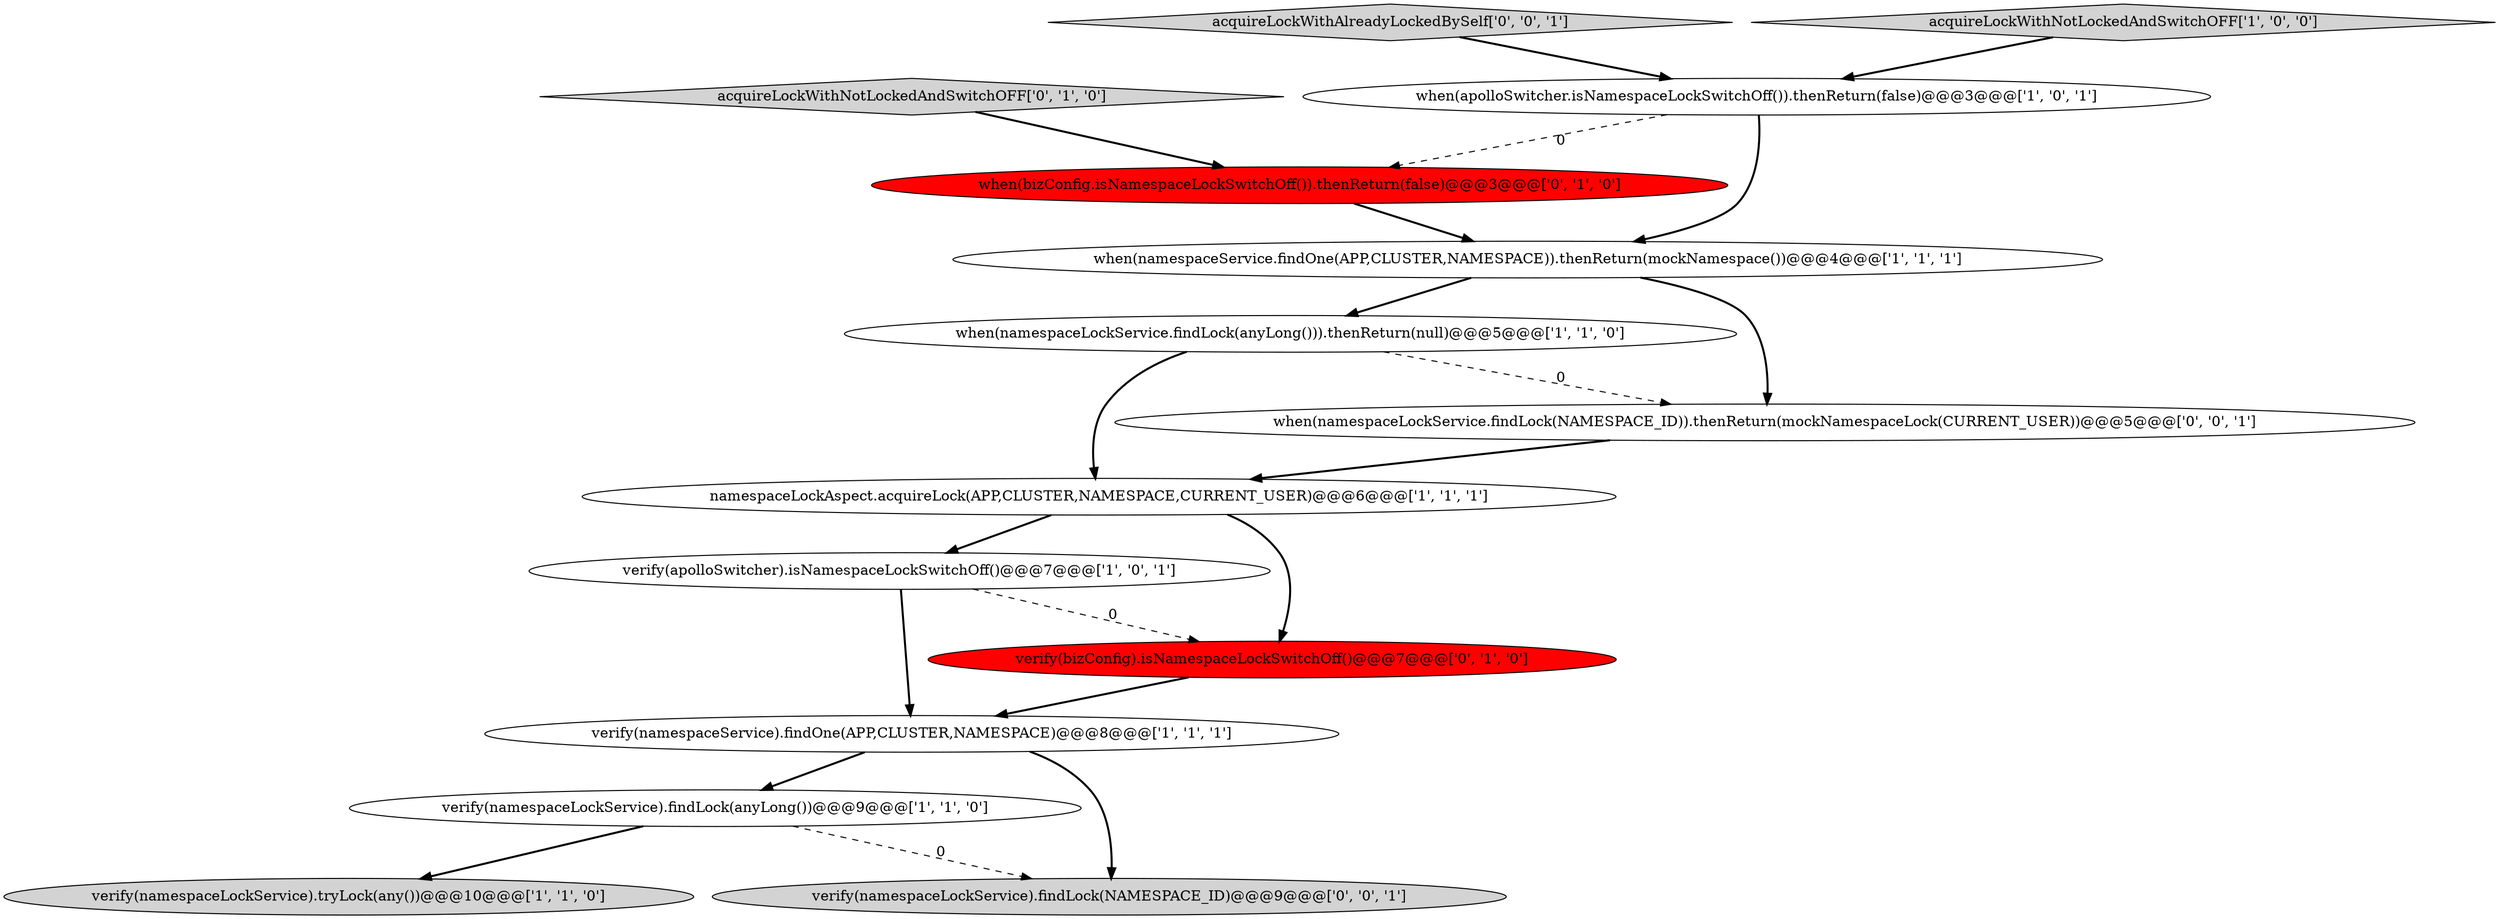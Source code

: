 digraph {
5 [style = filled, label = "verify(namespaceLockService).findLock(anyLong())@@@9@@@['1', '1', '0']", fillcolor = white, shape = ellipse image = "AAA0AAABBB1BBB"];
6 [style = filled, label = "when(namespaceLockService.findLock(anyLong())).thenReturn(null)@@@5@@@['1', '1', '0']", fillcolor = white, shape = ellipse image = "AAA0AAABBB1BBB"];
2 [style = filled, label = "verify(apolloSwitcher).isNamespaceLockSwitchOff()@@@7@@@['1', '0', '1']", fillcolor = white, shape = ellipse image = "AAA0AAABBB1BBB"];
0 [style = filled, label = "when(namespaceService.findOne(APP,CLUSTER,NAMESPACE)).thenReturn(mockNamespace())@@@4@@@['1', '1', '1']", fillcolor = white, shape = ellipse image = "AAA0AAABBB1BBB"];
10 [style = filled, label = "acquireLockWithNotLockedAndSwitchOFF['0', '1', '0']", fillcolor = lightgray, shape = diamond image = "AAA0AAABBB2BBB"];
13 [style = filled, label = "acquireLockWithAlreadyLockedBySelf['0', '0', '1']", fillcolor = lightgray, shape = diamond image = "AAA0AAABBB3BBB"];
3 [style = filled, label = "verify(namespaceLockService).tryLock(any())@@@10@@@['1', '1', '0']", fillcolor = lightgray, shape = ellipse image = "AAA0AAABBB1BBB"];
14 [style = filled, label = "verify(namespaceLockService).findLock(NAMESPACE_ID)@@@9@@@['0', '0', '1']", fillcolor = lightgray, shape = ellipse image = "AAA0AAABBB3BBB"];
8 [style = filled, label = "when(apolloSwitcher.isNamespaceLockSwitchOff()).thenReturn(false)@@@3@@@['1', '0', '1']", fillcolor = white, shape = ellipse image = "AAA0AAABBB1BBB"];
12 [style = filled, label = "when(namespaceLockService.findLock(NAMESPACE_ID)).thenReturn(mockNamespaceLock(CURRENT_USER))@@@5@@@['0', '0', '1']", fillcolor = white, shape = ellipse image = "AAA0AAABBB3BBB"];
4 [style = filled, label = "verify(namespaceService).findOne(APP,CLUSTER,NAMESPACE)@@@8@@@['1', '1', '1']", fillcolor = white, shape = ellipse image = "AAA0AAABBB1BBB"];
9 [style = filled, label = "verify(bizConfig).isNamespaceLockSwitchOff()@@@7@@@['0', '1', '0']", fillcolor = red, shape = ellipse image = "AAA1AAABBB2BBB"];
11 [style = filled, label = "when(bizConfig.isNamespaceLockSwitchOff()).thenReturn(false)@@@3@@@['0', '1', '0']", fillcolor = red, shape = ellipse image = "AAA1AAABBB2BBB"];
7 [style = filled, label = "acquireLockWithNotLockedAndSwitchOFF['1', '0', '0']", fillcolor = lightgray, shape = diamond image = "AAA0AAABBB1BBB"];
1 [style = filled, label = "namespaceLockAspect.acquireLock(APP,CLUSTER,NAMESPACE,CURRENT_USER)@@@6@@@['1', '1', '1']", fillcolor = white, shape = ellipse image = "AAA0AAABBB1BBB"];
8->0 [style = bold, label=""];
5->3 [style = bold, label=""];
6->1 [style = bold, label=""];
1->2 [style = bold, label=""];
11->0 [style = bold, label=""];
4->14 [style = bold, label=""];
5->14 [style = dashed, label="0"];
0->12 [style = bold, label=""];
13->8 [style = bold, label=""];
8->11 [style = dashed, label="0"];
7->8 [style = bold, label=""];
12->1 [style = bold, label=""];
0->6 [style = bold, label=""];
2->4 [style = bold, label=""];
4->5 [style = bold, label=""];
2->9 [style = dashed, label="0"];
6->12 [style = dashed, label="0"];
1->9 [style = bold, label=""];
9->4 [style = bold, label=""];
10->11 [style = bold, label=""];
}
